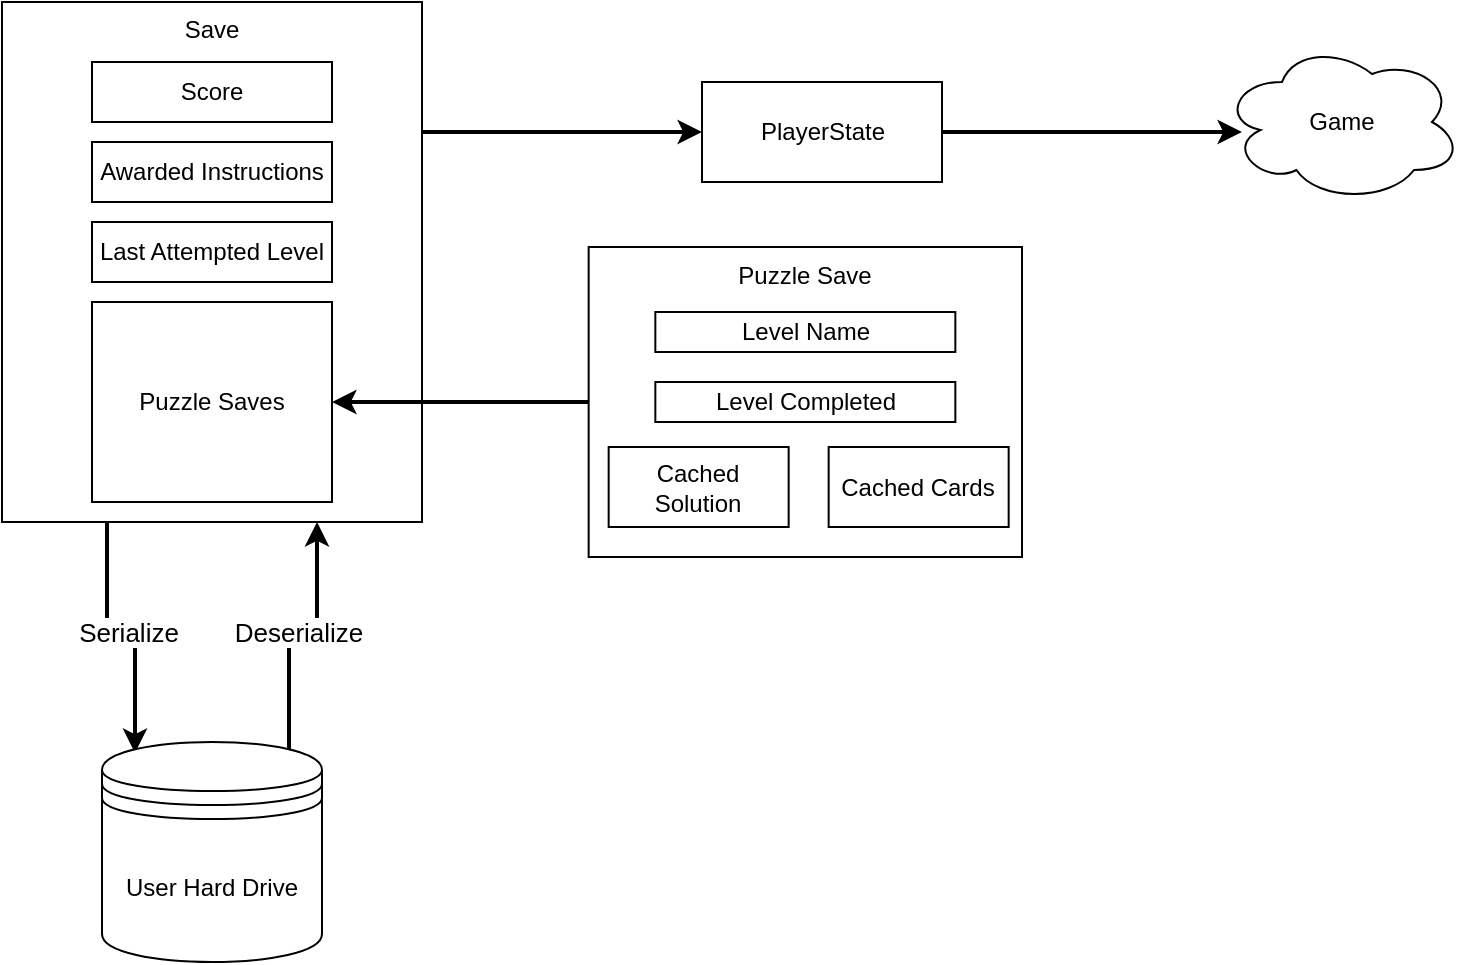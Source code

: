 <mxfile version="12.9.13" type="device"><diagram id="Lvio62QC29gnQwCqnCcV" name="Page-1"><mxGraphModel dx="1072" dy="832" grid="1" gridSize="10" guides="1" tooltips="1" connect="1" arrows="1" fold="1" page="1" pageScale="1" pageWidth="850" pageHeight="1100" math="0" shadow="0"><root><mxCell id="0"/><mxCell id="1" parent="0"/><mxCell id="8_NNHjVNpQAA3ffaCN11-16" style="edgeStyle=orthogonalEdgeStyle;rounded=0;orthogonalLoop=1;jettySize=auto;html=1;exitX=1;exitY=0.25;exitDx=0;exitDy=0;entryX=0;entryY=0.5;entryDx=0;entryDy=0;strokeWidth=2;" parent="1" source="8_NNHjVNpQAA3ffaCN11-1" target="8_NNHjVNpQAA3ffaCN11-13" edge="1"><mxGeometry relative="1" as="geometry"/></mxCell><mxCell id="8_NNHjVNpQAA3ffaCN11-20" value="&lt;font style=&quot;font-size: 13px&quot;&gt;Serialize&lt;/font&gt;" style="edgeStyle=orthogonalEdgeStyle;rounded=0;orthogonalLoop=1;jettySize=auto;html=1;exitX=0.25;exitY=1;exitDx=0;exitDy=0;entryX=0.15;entryY=0.05;entryDx=0;entryDy=0;entryPerimeter=0;strokeWidth=2;" parent="1" source="8_NNHjVNpQAA3ffaCN11-1" target="8_NNHjVNpQAA3ffaCN11-19" edge="1"><mxGeometry relative="1" as="geometry"/></mxCell><mxCell id="8_NNHjVNpQAA3ffaCN11-1" value="Save" style="rounded=0;whiteSpace=wrap;html=1;verticalAlign=top;" parent="1" vertex="1"><mxGeometry x="70" y="190" width="210" height="260" as="geometry"/></mxCell><mxCell id="8_NNHjVNpQAA3ffaCN11-2" value="Score" style="rounded=0;whiteSpace=wrap;html=1;" parent="1" vertex="1"><mxGeometry x="115" y="220" width="120" height="30" as="geometry"/></mxCell><mxCell id="8_NNHjVNpQAA3ffaCN11-3" value="Awarded Instructions" style="rounded=0;whiteSpace=wrap;html=1;" parent="1" vertex="1"><mxGeometry x="115" y="260" width="120" height="30" as="geometry"/></mxCell><mxCell id="8_NNHjVNpQAA3ffaCN11-4" value="Last Attempted Level" style="rounded=0;whiteSpace=wrap;html=1;" parent="1" vertex="1"><mxGeometry x="115" y="300" width="120" height="30" as="geometry"/></mxCell><mxCell id="8_NNHjVNpQAA3ffaCN11-5" value="Puzzle Saves" style="rounded=0;whiteSpace=wrap;html=1;" parent="1" vertex="1"><mxGeometry x="115" y="340" width="120" height="100" as="geometry"/></mxCell><mxCell id="8_NNHjVNpQAA3ffaCN11-15" style="edgeStyle=orthogonalEdgeStyle;rounded=0;orthogonalLoop=1;jettySize=auto;html=1;exitX=0;exitY=0.5;exitDx=0;exitDy=0;entryX=1;entryY=0.5;entryDx=0;entryDy=0;strokeWidth=2;" parent="1" source="8_NNHjVNpQAA3ffaCN11-6" target="8_NNHjVNpQAA3ffaCN11-5" edge="1"><mxGeometry relative="1" as="geometry"/></mxCell><mxCell id="8_NNHjVNpQAA3ffaCN11-6" value="Puzzle Save" style="rounded=0;whiteSpace=wrap;html=1;verticalAlign=top;" parent="1" vertex="1"><mxGeometry x="363.33" y="312.5" width="216.67" height="155" as="geometry"/></mxCell><mxCell id="8_NNHjVNpQAA3ffaCN11-7" value="Level Name" style="rounded=0;whiteSpace=wrap;html=1;" parent="1" vertex="1"><mxGeometry x="396.67" y="345" width="150" height="20" as="geometry"/></mxCell><mxCell id="8_NNHjVNpQAA3ffaCN11-8" value="Level Completed" style="rounded=0;whiteSpace=wrap;html=1;" parent="1" vertex="1"><mxGeometry x="396.67" y="380" width="150" height="20" as="geometry"/></mxCell><mxCell id="8_NNHjVNpQAA3ffaCN11-10" value="Cached Solution" style="rounded=0;whiteSpace=wrap;html=1;" parent="1" vertex="1"><mxGeometry x="373.33" y="412.5" width="90" height="40" as="geometry"/></mxCell><mxCell id="8_NNHjVNpQAA3ffaCN11-11" value="Cached Cards" style="rounded=0;whiteSpace=wrap;html=1;" parent="1" vertex="1"><mxGeometry x="483.33" y="412.5" width="90" height="40" as="geometry"/></mxCell><mxCell id="8_NNHjVNpQAA3ffaCN11-17" style="edgeStyle=orthogonalEdgeStyle;rounded=0;orthogonalLoop=1;jettySize=auto;html=1;exitX=1;exitY=0.5;exitDx=0;exitDy=0;strokeWidth=2;" parent="1" source="8_NNHjVNpQAA3ffaCN11-13" edge="1"><mxGeometry relative="1" as="geometry"><mxPoint x="690" y="255" as="targetPoint"/></mxGeometry></mxCell><mxCell id="8_NNHjVNpQAA3ffaCN11-13" value="PlayerState" style="html=1;" parent="1" vertex="1"><mxGeometry x="420" y="230" width="120" height="50" as="geometry"/></mxCell><mxCell id="8_NNHjVNpQAA3ffaCN11-18" value="Game" style="ellipse;shape=cloud;whiteSpace=wrap;html=1;" parent="1" vertex="1"><mxGeometry x="680" y="210" width="120" height="80" as="geometry"/></mxCell><mxCell id="8_NNHjVNpQAA3ffaCN11-21" value="&lt;font style=&quot;font-size: 13px&quot;&gt;Deserialize&lt;/font&gt;" style="edgeStyle=orthogonalEdgeStyle;rounded=0;orthogonalLoop=1;jettySize=auto;html=1;exitX=0.85;exitY=0.05;exitDx=0;exitDy=0;exitPerimeter=0;entryX=0.75;entryY=1;entryDx=0;entryDy=0;strokeWidth=2;" parent="1" source="8_NNHjVNpQAA3ffaCN11-19" target="8_NNHjVNpQAA3ffaCN11-1" edge="1"><mxGeometry relative="1" as="geometry"/></mxCell><mxCell id="8_NNHjVNpQAA3ffaCN11-19" value="User Hard Drive" style="shape=datastore;whiteSpace=wrap;html=1;" parent="1" vertex="1"><mxGeometry x="120" y="560" width="110" height="110" as="geometry"/></mxCell></root></mxGraphModel></diagram></mxfile>